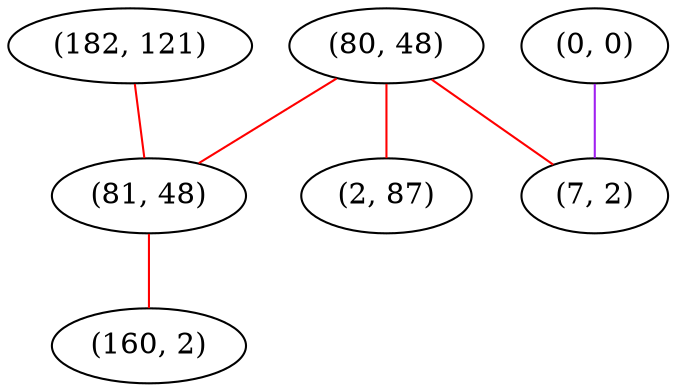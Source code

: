 graph "" {
"(182, 121)";
"(80, 48)";
"(2, 87)";
"(0, 0)";
"(81, 48)";
"(160, 2)";
"(7, 2)";
"(182, 121)" -- "(81, 48)"  [color=red, key=0, weight=1];
"(80, 48)" -- "(2, 87)"  [color=red, key=0, weight=1];
"(80, 48)" -- "(81, 48)"  [color=red, key=0, weight=1];
"(80, 48)" -- "(7, 2)"  [color=red, key=0, weight=1];
"(0, 0)" -- "(7, 2)"  [color=purple, key=0, weight=4];
"(81, 48)" -- "(160, 2)"  [color=red, key=0, weight=1];
}
